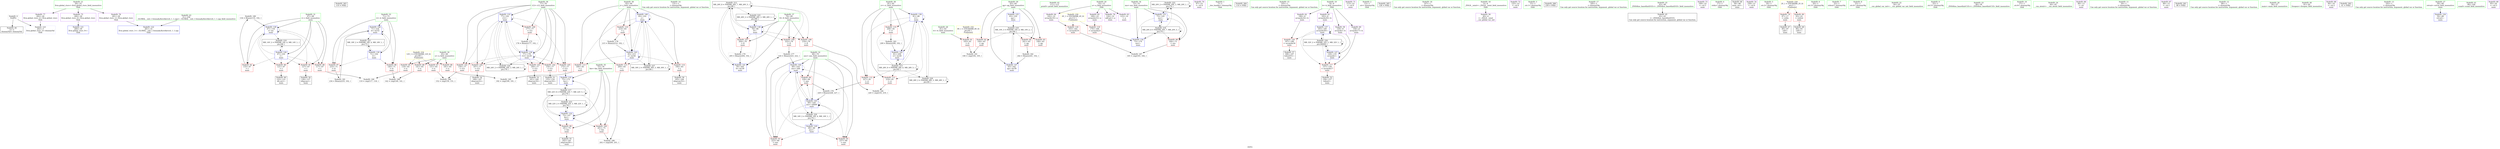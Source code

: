 digraph "SVFG" {
	label="SVFG";

	Node0x559deca262d0 [shape=record,color=grey,label="{NodeID: 0\nNullPtr}"];
	Node0x559deca262d0 -> Node0x559deca45d30[style=solid];
	Node0x559deca262d0 -> Node0x559deca4be90[style=solid];
	Node0x559deca71070 [shape=record,color=black,label="{NodeID: 263\n110 = PHI()\n}"];
	Node0x559deca4eef0 [shape=record,color=grey,label="{NodeID: 180\n134 = Binary(133, 102, )\n}"];
	Node0x559deca4eef0 -> Node0x559deca4c2d0[style=solid];
	Node0x559deca46140 [shape=record,color=red,label="{NodeID: 97\n233\<--71\n\<--it\nmain\n}"];
	Node0x559deca46140 -> Node0x559deca4f070[style=solid];
	Node0x559deca27c30 [shape=record,color=green,label="{NodeID: 14\n131\<--1\n\<--dummyObj\nCan only get source location for instruction, argument, global var or function.}"];
	Node0x559deca46ca0 [shape=record,color=red,label="{NodeID: 111\n219\<--81\n\<--rr\nmain\n}"];
	Node0x559deca46ca0 -> Node0x559deca4f4f0[style=solid];
	Node0x559deca450b0 [shape=record,color=green,label="{NodeID: 28\n61\<--62\ntt\<--tt_field_insensitive\nmain\n}"];
	Node0x559deca450b0 -> Node0x559deca48bf0[style=solid];
	Node0x559deca4c060 [shape=record,color=blue,label="{NodeID: 125\n63\<--102\nqq\<--\nmain\n}"];
	Node0x559deca4c060 -> Node0x559deca5f390[style=dashed];
	Node0x559deca45b90 [shape=record,color=green,label="{NodeID: 42\n111\<--112\nprintf\<--printf_field_insensitive\n}"];
	Node0x559deca60790 [shape=record,color=black,label="{NodeID: 222\nMR_20V_2 = PHI(MR_20V_3, MR_20V_1, )\npts\{74 \}\n}"];
	Node0x559deca60790 -> Node0x559deca4c540[style=dashed];
	Node0x559deca60790 -> Node0x559deca60790[style=dashed];
	Node0x559deca4cbc0 [shape=record,color=blue,label="{NodeID: 139\n81\<--86\nrr\<--\nmain\n}"];
	Node0x559deca4cbc0 -> Node0x559deca46bd0[style=dashed];
	Node0x559deca4cbc0 -> Node0x559deca46ca0[style=dashed];
	Node0x559deca4cbc0 -> Node0x559deca46d70[style=dashed];
	Node0x559deca4cbc0 -> Node0x559deca4cbc0[style=dashed];
	Node0x559deca4cbc0 -> Node0x559deca4ce30[style=dashed];
	Node0x559deca4cbc0 -> Node0x559deca5d690[style=dashed];
	Node0x559deca4cbc0 -> Node0x559deca61b90[style=dashed];
	Node0x559deca47710 [shape=record,color=black,label="{NodeID: 56\n195\<--194\nidxprom33\<--\nmain\n}"];
	Node0x559deca48270 [shape=record,color=purple,label="{NodeID: 70\n97\<--23\n\<--.str.4\nmain\n}"];
	Node0x559deca48e60 [shape=record,color=red,label="{NodeID: 84\n241\<--63\n\<--qq\nmain\n}"];
	Node0x559deca48e60 -> Node0x559deca4f1f0[style=solid];
	Node0x559deca40b10 [shape=record,color=green,label="{NodeID: 1\n7\<--1\n__dso_handle\<--dummyObj\nGlob }"];
	Node0x559deca718c0 [shape=record,color=black,label="{NodeID: 264\n114 = PHI()\n}"];
	Node0x559deca4f070 [shape=record,color=grey,label="{NodeID: 181\n234 = Binary(233, 102, )\n}"];
	Node0x559deca4f070 -> Node0x559deca4d170[style=solid];
	Node0x559deca46210 [shape=record,color=red,label="{NodeID: 98\n164\<--73\n\<--mn\nmain\n}"];
	Node0x559deca46210 -> Node0x559deca4f970[style=solid];
	Node0x559deca27d00 [shape=record,color=green,label="{NodeID: 15\n145\<--1\n\<--dummyObj\nCan only get source location for instruction, argument, global var or function.}"];
	Node0x559deca46d70 [shape=record,color=red,label="{NodeID: 112\n227\<--81\n\<--rr\nmain\n}"];
	Node0x559deca46d70 -> Node0x559deca4e8f0[style=solid];
	Node0x559deca45140 [shape=record,color=green,label="{NodeID: 29\n63\<--64\nqq\<--qq_field_insensitive\nmain\n}"];
	Node0x559deca45140 -> Node0x559deca48cc0[style=solid];
	Node0x559deca45140 -> Node0x559deca48d90[style=solid];
	Node0x559deca45140 -> Node0x559deca48e60[style=solid];
	Node0x559deca45140 -> Node0x559deca4c060[style=solid];
	Node0x559deca45140 -> Node0x559deca4d240[style=solid];
	Node0x559deca4c130 [shape=record,color=blue,label="{NodeID: 126\n67\<--102\ni\<--\nmain\n}"];
	Node0x559deca4c130 -> Node0x559deca49270[style=dashed];
	Node0x559deca4c130 -> Node0x559deca49340[style=dashed];
	Node0x559deca4c130 -> Node0x559deca49410[style=dashed];
	Node0x559deca4c130 -> Node0x559deca494e0[style=dashed];
	Node0x559deca4c130 -> Node0x559deca4c2d0[style=dashed];
	Node0x559deca4c130 -> Node0x559deca5f890[style=dashed];
	Node0x559deca45c60 [shape=record,color=green,label="{NodeID: 43\n31\<--256\n_GLOBAL__sub_I_Gennady.Korotkevich_1_1.cpp\<--_GLOBAL__sub_I_Gennady.Korotkevich_1_1.cpp_field_insensitive\n}"];
	Node0x559deca45c60 -> Node0x559deca4bd90[style=solid];
	Node0x559deca60c90 [shape=record,color=black,label="{NodeID: 223\nMR_22V_2 = PHI(MR_22V_3, MR_22V_1, )\npts\{76 \}\n}"];
	Node0x559deca60c90 -> Node0x559deca4c610[style=dashed];
	Node0x559deca60c90 -> Node0x559deca60c90[style=dashed];
	Node0x559deca4cc90 [shape=record,color=blue,label="{NodeID: 140\n83\<--102\nj\<--\nmain\n}"];
	Node0x559deca4cc90 -> Node0x559deca46e40[style=dashed];
	Node0x559deca4cc90 -> Node0x559deca46f10[style=dashed];
	Node0x559deca4cc90 -> Node0x559deca46fe0[style=dashed];
	Node0x559deca4cc90 -> Node0x559deca4b880[style=dashed];
	Node0x559deca4cc90 -> Node0x559deca4cc90[style=dashed];
	Node0x559deca4cc90 -> Node0x559deca4cf00[style=dashed];
	Node0x559deca4cc90 -> Node0x559deca62090[style=dashed];
	Node0x559deca477e0 [shape=record,color=black,label="{NodeID: 57\n198\<--197\ntobool35\<--\nmain\n}"];
	Node0x559deca48340 [shape=record,color=purple,label="{NodeID: 71\n113\<--23\n\<--.str.4\nmain\n}"];
	Node0x559deca48f30 [shape=record,color=red,label="{NodeID: 85\n118\<--65\n\<--n\nmain\n}"];
	Node0x559deca48f30 -> Node0x559deca4fdf0[style=solid];
	Node0x559deca27130 [shape=record,color=green,label="{NodeID: 2\n13\<--1\n.str\<--dummyObj\nGlob }"];
	Node0x559deca719c0 [shape=record,color=black,label="{NodeID: 265\n126 = PHI()\n}"];
	Node0x559deca4f1f0 [shape=record,color=grey,label="{NodeID: 182\n242 = Binary(241, 102, )\n}"];
	Node0x559deca4f1f0 -> Node0x559deca4d240[style=solid];
	Node0x559deca462e0 [shape=record,color=red,label="{NodeID: 99\n181\<--75\n\<--km\nmain\n}"];
	Node0x559deca462e0 -> Node0x559deca47640[style=solid];
	Node0x559deca27dd0 [shape=record,color=green,label="{NodeID: 16\n147\<--1\n\<--dummyObj\nCan only get source location for instruction, argument, global var or function.}"];
	Node0x559deca46e40 [shape=record,color=red,label="{NodeID: 113\n190\<--83\n\<--j\nmain\n}"];
	Node0x559deca46e40 -> Node0x559deca4f670[style=solid];
	Node0x559deca451d0 [shape=record,color=green,label="{NodeID: 30\n65\<--66\nn\<--n_field_insensitive\nmain\n}"];
	Node0x559deca451d0 -> Node0x559deca48f30[style=solid];
	Node0x559deca451d0 -> Node0x559deca49000[style=solid];
	Node0x559deca451d0 -> Node0x559deca490d0[style=solid];
	Node0x559deca451d0 -> Node0x559deca491a0[style=solid];
	Node0x559deca4c200 [shape=record,color=blue,label="{NodeID: 127\n129\<--131\narrayidx\<--\nmain\n}"];
	Node0x559deca4c200 -> Node0x559deca4b950[style=dashed];
	Node0x559deca4c200 -> Node0x559deca4c200[style=dashed];
	Node0x559deca4c200 -> Node0x559deca4ca20[style=dashed];
	Node0x559deca4c200 -> Node0x559deca62590[style=dashed];
	Node0x559deca45d30 [shape=record,color=black,label="{NodeID: 44\n2\<--3\ndummyVal\<--dummyVal\n}"];
	Node0x559deca61190 [shape=record,color=black,label="{NodeID: 224\nMR_24V_2 = PHI(MR_24V_3, MR_24V_1, )\npts\{78 \}\n}"];
	Node0x559deca61190 -> Node0x559deca4c6e0[style=dashed];
	Node0x559deca61190 -> Node0x559deca61190[style=dashed];
	Node0x559deca4cd60 [shape=record,color=blue,label="{NodeID: 141\n79\<--205\nll\<--inc39\nmain\n}"];
	Node0x559deca4cd60 -> Node0x559deca5d190[style=dashed];
	Node0x559deca478b0 [shape=record,color=purple,label="{NodeID: 58\n40\<--4\n\<--_ZStL8__ioinit\n__cxx_global_var_init\n}"];
	Node0x559deca48410 [shape=record,color=purple,label="{NodeID: 72\n125\<--23\n\<--.str.4\nmain\n}"];
	Node0x559deca49000 [shape=record,color=red,label="{NodeID: 86\n141\<--65\n\<--n\nmain\n}"];
	Node0x559deca49000 -> Node0x559deca4f7f0[style=solid];
	Node0x559deca253e0 [shape=record,color=green,label="{NodeID: 3\n15\<--1\n.str.1\<--dummyObj\nGlob }"];
	Node0x559deca71ac0 [shape=record,color=black,label="{NodeID: 266\n239 = PHI()\n}"];
	Node0x559deca4f370 [shape=record,color=grey,label="{NodeID: 183\n209 = Binary(208, 102, )\n}"];
	Node0x559deca4f370 -> Node0x559deca4ce30[style=solid];
	Node0x559deca463b0 [shape=record,color=red,label="{NodeID: 100\n201\<--75\n\<--km\nmain\n}"];
	Node0x559deca463b0 -> Node0x559deca4fc70[style=solid];
	Node0x559deca28060 [shape=record,color=green,label="{NodeID: 17\n185\<--1\n\<--dummyObj\nCan only get source location for instruction, argument, global var or function.}"];
	Node0x559deca46f10 [shape=record,color=red,label="{NodeID: 114\n194\<--83\n\<--j\nmain\n}"];
	Node0x559deca46f10 -> Node0x559deca47710[style=solid];
	Node0x559deca452a0 [shape=record,color=green,label="{NodeID: 31\n67\<--68\ni\<--i_field_insensitive\nmain\n}"];
	Node0x559deca452a0 -> Node0x559deca49270[style=solid];
	Node0x559deca452a0 -> Node0x559deca49340[style=solid];
	Node0x559deca452a0 -> Node0x559deca49410[style=solid];
	Node0x559deca452a0 -> Node0x559deca494e0[style=solid];
	Node0x559deca452a0 -> Node0x559deca4c130[style=solid];
	Node0x559deca452a0 -> Node0x559deca4c2d0[style=solid];
	Node0x559deca4c2d0 [shape=record,color=blue,label="{NodeID: 128\n67\<--134\ni\<--inc\nmain\n}"];
	Node0x559deca4c2d0 -> Node0x559deca49270[style=dashed];
	Node0x559deca4c2d0 -> Node0x559deca49340[style=dashed];
	Node0x559deca4c2d0 -> Node0x559deca49410[style=dashed];
	Node0x559deca4c2d0 -> Node0x559deca494e0[style=dashed];
	Node0x559deca4c2d0 -> Node0x559deca4c2d0[style=dashed];
	Node0x559deca4c2d0 -> Node0x559deca5f890[style=dashed];
	Node0x559deca45e00 [shape=record,color=black,label="{NodeID: 45\n42\<--43\n\<--_ZNSt8ios_base4InitD1Ev\nCan only get source location for instruction, argument, global var or function.}"];
	Node0x559deca61690 [shape=record,color=black,label="{NodeID: 225\nMR_26V_2 = PHI(MR_26V_3, MR_26V_1, )\npts\{80 \}\n}"];
	Node0x559deca61690 -> Node0x559deca4caf0[style=dashed];
	Node0x559deca61690 -> Node0x559deca61690[style=dashed];
	Node0x559deca4ce30 [shape=record,color=blue,label="{NodeID: 142\n81\<--209\nrr\<--inc40\nmain\n}"];
	Node0x559deca4ce30 -> Node0x559deca5d690[style=dashed];
	Node0x559deca47980 [shape=record,color=purple,label="{NodeID: 59\n129\<--8\narrayidx\<--b\nmain\n}"];
	Node0x559deca47980 -> Node0x559deca4c200[style=solid];
	Node0x559deca484e0 [shape=record,color=purple,label="{NodeID: 73\n109\<--25\n\<--.str.5\nmain\n}"];
	Node0x559deca490d0 [shape=record,color=red,label="{NodeID: 87\n151\<--65\n\<--n\nmain\n}"];
	Node0x559deca490d0 -> Node0x559deca4faf0[style=solid];
	Node0x559deca27f10 [shape=record,color=green,label="{NodeID: 4\n17\<--1\nstdin\<--dummyObj\nGlob }"];
	Node0x559deca4f4f0 [shape=record,color=grey,label="{NodeID: 184\n220 = cmp(218, 219, )\n}"];
	Node0x559deca46480 [shape=record,color=red,label="{NodeID: 101\n150\<--77\n\<--i12\nmain\n}"];
	Node0x559deca46480 -> Node0x559deca4faf0[style=solid];
	Node0x559deca28130 [shape=record,color=green,label="{NodeID: 18\n4\<--6\n_ZStL8__ioinit\<--_ZStL8__ioinit_field_insensitive\nGlob }"];
	Node0x559deca28130 -> Node0x559deca478b0[style=solid];
	Node0x559deca46fe0 [shape=record,color=red,label="{NodeID: 115\n200\<--83\n\<--j\nmain\n}"];
	Node0x559deca46fe0 -> Node0x559deca4fc70[style=solid];
	Node0x559deca45370 [shape=record,color=green,label="{NodeID: 32\n69\<--70\nans\<--ans_field_insensitive\nmain\n}"];
	Node0x559deca45370 -> Node0x559deca495b0[style=solid];
	Node0x559deca45370 -> Node0x559deca49680[style=solid];
	Node0x559deca45370 -> Node0x559deca49750[style=solid];
	Node0x559deca45370 -> Node0x559deca4c3a0[style=solid];
	Node0x559deca45370 -> Node0x559deca4cfd0[style=solid];
	Node0x559deca45370 -> Node0x559deca4d0a0[style=solid];
	Node0x559deca5d190 [shape=record,color=black,label="{NodeID: 212\nMR_26V_8 = PHI(MR_26V_7, MR_26V_5, )\npts\{80 \}\n}"];
	Node0x559deca5d190 -> Node0x559deca46960[style=dashed];
	Node0x559deca5d190 -> Node0x559deca46a30[style=dashed];
	Node0x559deca5d190 -> Node0x559deca46b00[style=dashed];
	Node0x559deca5d190 -> Node0x559deca4caf0[style=dashed];
	Node0x559deca5d190 -> Node0x559deca4cd60[style=dashed];
	Node0x559deca5d190 -> Node0x559deca5d190[style=dashed];
	Node0x559deca5d190 -> Node0x559deca61690[style=dashed];
	Node0x559deca4c3a0 [shape=record,color=blue,label="{NodeID: 129\n69\<--86\nans\<--\nmain\n}"];
	Node0x559deca4c3a0 -> Node0x559deca495b0[style=dashed];
	Node0x559deca4c3a0 -> Node0x559deca49680[style=dashed];
	Node0x559deca4c3a0 -> Node0x559deca49750[style=dashed];
	Node0x559deca4c3a0 -> Node0x559deca4cfd0[style=dashed];
	Node0x559deca4c3a0 -> Node0x559deca4d0a0[style=dashed];
	Node0x559deca4c3a0 -> Node0x559deca5fd90[style=dashed];
	Node0x559deca45ed0 [shape=record,color=black,label="{NodeID: 46\n58\<--86\nmain_ret\<--\nmain\n}"];
	Node0x559deca61b90 [shape=record,color=black,label="{NodeID: 226\nMR_28V_2 = PHI(MR_28V_3, MR_28V_1, )\npts\{82 \}\n}"];
	Node0x559deca61b90 -> Node0x559deca4cbc0[style=dashed];
	Node0x559deca61b90 -> Node0x559deca61b90[style=dashed];
	Node0x559deca4cf00 [shape=record,color=blue,label="{NodeID: 143\n83\<--215\nj\<--inc44\nmain\n}"];
	Node0x559deca4cf00 -> Node0x559deca46e40[style=dashed];
	Node0x559deca4cf00 -> Node0x559deca46f10[style=dashed];
	Node0x559deca4cf00 -> Node0x559deca46fe0[style=dashed];
	Node0x559deca4cf00 -> Node0x559deca4b880[style=dashed];
	Node0x559deca4cf00 -> Node0x559deca4cc90[style=dashed];
	Node0x559deca4cf00 -> Node0x559deca4cf00[style=dashed];
	Node0x559deca4cf00 -> Node0x559deca62090[style=dashed];
	Node0x559deca47a50 [shape=record,color=purple,label="{NodeID: 60\n156\<--8\narrayidx17\<--b\nmain\n}"];
	Node0x559deca47a50 -> Node0x559deca4b950[style=solid];
	Node0x559deca485b0 [shape=record,color=purple,label="{NodeID: 74\n238\<--27\n\<--.str.6\nmain\n}"];
	Node0x559deca491a0 [shape=record,color=red,label="{NodeID: 88\n191\<--65\n\<--n\nmain\n}"];
	Node0x559deca491a0 -> Node0x559deca4f670[style=solid];
	Node0x559deca28850 [shape=record,color=green,label="{NodeID: 5\n18\<--1\n.str.2\<--dummyObj\nGlob }"];
	Node0x559deca4f670 [shape=record,color=grey,label="{NodeID: 185\n192 = cmp(190, 191, )\n}"];
	Node0x559deca46550 [shape=record,color=red,label="{NodeID: 102\n154\<--77\n\<--i12\nmain\n}"];
	Node0x559deca46550 -> Node0x559deca47300[style=solid];
	Node0x559deca28200 [shape=record,color=green,label="{NodeID: 19\n8\<--9\nb\<--b_field_insensitive\nGlob }"];
	Node0x559deca28200 -> Node0x559deca47980[style=solid];
	Node0x559deca28200 -> Node0x559deca47a50[style=solid];
	Node0x559deca28200 -> Node0x559deca47b20[style=solid];
	Node0x559deca28200 -> Node0x559deca47bf0[style=solid];
	Node0x559deca4b880 [shape=record,color=red,label="{NodeID: 116\n214\<--83\n\<--j\nmain\n}"];
	Node0x559deca4b880 -> Node0x559deca4ebf0[style=solid];
	Node0x559deca45440 [shape=record,color=green,label="{NodeID: 33\n71\<--72\nit\<--it_field_insensitive\nmain\n}"];
	Node0x559deca45440 -> Node0x559deca46070[style=solid];
	Node0x559deca45440 -> Node0x559deca46140[style=solid];
	Node0x559deca45440 -> Node0x559deca4c470[style=solid];
	Node0x559deca45440 -> Node0x559deca4d170[style=solid];
	Node0x559deca5d690 [shape=record,color=black,label="{NodeID: 213\nMR_28V_8 = PHI(MR_28V_6, MR_28V_5, )\npts\{82 \}\n}"];
	Node0x559deca5d690 -> Node0x559deca46bd0[style=dashed];
	Node0x559deca5d690 -> Node0x559deca46ca0[style=dashed];
	Node0x559deca5d690 -> Node0x559deca46d70[style=dashed];
	Node0x559deca5d690 -> Node0x559deca4cbc0[style=dashed];
	Node0x559deca5d690 -> Node0x559deca4ce30[style=dashed];
	Node0x559deca5d690 -> Node0x559deca5d690[style=dashed];
	Node0x559deca5d690 -> Node0x559deca61b90[style=dashed];
	Node0x559deca4c470 [shape=record,color=blue,label="{NodeID: 130\n71\<--102\nit\<--\nmain\n}"];
	Node0x559deca4c470 -> Node0x559deca46070[style=dashed];
	Node0x559deca4c470 -> Node0x559deca46140[style=dashed];
	Node0x559deca4c470 -> Node0x559deca4d170[style=dashed];
	Node0x559deca4c470 -> Node0x559deca60290[style=dashed];
	Node0x559deca45fa0 [shape=record,color=black,label="{NodeID: 47\n90\<--87\ncall\<--\nmain\n}"];
	Node0x559deca62090 [shape=record,color=black,label="{NodeID: 227\nMR_30V_2 = PHI(MR_30V_3, MR_30V_1, )\npts\{84 \}\n}"];
	Node0x559deca62090 -> Node0x559deca4cc90[style=dashed];
	Node0x559deca62090 -> Node0x559deca62090[style=dashed];
	Node0x559deca4cfd0 [shape=record,color=blue,label="{NodeID: 144\n69\<--224\nans\<--add\nmain\n}"];
	Node0x559deca4cfd0 -> Node0x559deca495b0[style=dashed];
	Node0x559deca4cfd0 -> Node0x559deca49680[style=dashed];
	Node0x559deca4cfd0 -> Node0x559deca49750[style=dashed];
	Node0x559deca4cfd0 -> Node0x559deca4cfd0[style=dashed];
	Node0x559deca4cfd0 -> Node0x559deca4d0a0[style=dashed];
	Node0x559deca4cfd0 -> Node0x559deca5fd90[style=dashed];
	Node0x559deca47b20 [shape=record,color=purple,label="{NodeID: 61\n183\<--8\narrayidx29\<--b\nmain\n}"];
	Node0x559deca47b20 -> Node0x559deca4ca20[style=solid];
	Node0x559deca48680 [shape=record,color=purple,label="{NodeID: 75\n260\<--29\nllvm.global_ctors_0\<--llvm.global_ctors\nGlob }"];
	Node0x559deca48680 -> Node0x559deca4bc90[style=solid];
	Node0x559deca49270 [shape=record,color=red,label="{NodeID: 89\n117\<--67\n\<--i\nmain\n}"];
	Node0x559deca49270 -> Node0x559deca4fdf0[style=solid];
	Node0x559deca26750 [shape=record,color=green,label="{NodeID: 6\n20\<--1\n.str.3\<--dummyObj\nGlob }"];
	Node0x559deca4f7f0 [shape=record,color=grey,label="{NodeID: 186\n142 = cmp(140, 141, )\n}"];
	Node0x559deca46620 [shape=record,color=red,label="{NodeID: 103\n160\<--77\n\<--i12\nmain\n}"];
	Node0x559deca46620 -> Node0x559deca474a0[style=solid];
	Node0x559deca282d0 [shape=record,color=green,label="{NodeID: 20\n10\<--12\na\<--a_field_insensitive\nGlob }"];
	Node0x559deca282d0 -> Node0x559deca47cc0[style=solid];
	Node0x559deca282d0 -> Node0x559deca47d90[style=solid];
	Node0x559deca282d0 -> Node0x559deca47e60[style=solid];
	Node0x559deca282d0 -> Node0x559deca48980[style=solid];
	Node0x559deca4b950 [shape=record,color=red,label="{NodeID: 117\n157\<--156\n\<--arrayidx17\nmain\n}"];
	Node0x559deca4b950 -> Node0x559deca473d0[style=solid];
	Node0x559deca45510 [shape=record,color=green,label="{NodeID: 34\n73\<--74\nmn\<--mn_field_insensitive\nmain\n}"];
	Node0x559deca45510 -> Node0x559deca46210[style=solid];
	Node0x559deca45510 -> Node0x559deca4c540[style=solid];
	Node0x559deca45510 -> Node0x559deca4c7b0[style=solid];
	Node0x559deca4c540 [shape=record,color=blue,label="{NodeID: 131\n73\<--145\nmn\<--\nmain\n}"];
	Node0x559deca4c540 -> Node0x559deca46210[style=dashed];
	Node0x559deca4c540 -> Node0x559deca4c540[style=dashed];
	Node0x559deca4c540 -> Node0x559deca4c7b0[style=dashed];
	Node0x559deca4c540 -> Node0x559deca5eda0[style=dashed];
	Node0x559deca4c540 -> Node0x559deca60790[style=dashed];
	Node0x559deca47090 [shape=record,color=black,label="{NodeID: 48\n96\<--93\ncall1\<--\nmain\n}"];
	Node0x559deca62590 [shape=record,color=black,label="{NodeID: 228\nMR_32V_2 = PHI(MR_32V_5, MR_32V_1, )\npts\{90000 \}\n}"];
	Node0x559deca62590 -> Node0x559deca4b950[style=dashed];
	Node0x559deca62590 -> Node0x559deca4c200[style=dashed];
	Node0x559deca62590 -> Node0x559deca4ca20[style=dashed];
	Node0x559deca62590 -> Node0x559deca62590[style=dashed];
	Node0x559deca4d0a0 [shape=record,color=blue,label="{NodeID: 145\n69\<--229\nans\<--add49\nmain\n}"];
	Node0x559deca4d0a0 -> Node0x559deca495b0[style=dashed];
	Node0x559deca4d0a0 -> Node0x559deca49680[style=dashed];
	Node0x559deca4d0a0 -> Node0x559deca49750[style=dashed];
	Node0x559deca4d0a0 -> Node0x559deca4cfd0[style=dashed];
	Node0x559deca4d0a0 -> Node0x559deca4d0a0[style=dashed];
	Node0x559deca4d0a0 -> Node0x559deca5fd90[style=dashed];
	Node0x559deca47bf0 [shape=record,color=purple,label="{NodeID: 62\n196\<--8\narrayidx34\<--b\nmain\n}"];
	Node0x559deca47bf0 -> Node0x559deca4bbc0[style=solid];
	Node0x559deca48780 [shape=record,color=purple,label="{NodeID: 76\n261\<--29\nllvm.global_ctors_1\<--llvm.global_ctors\nGlob }"];
	Node0x559deca48780 -> Node0x559deca4bd90[style=solid];
	Node0x559deca49340 [shape=record,color=red,label="{NodeID: 90\n121\<--67\n\<--i\nmain\n}"];
	Node0x559deca49340 -> Node0x559deca47160[style=solid];
	Node0x559deca267e0 [shape=record,color=green,label="{NodeID: 7\n22\<--1\nstdout\<--dummyObj\nGlob }"];
	Node0x559deca4f970 [shape=record,color=grey,label="{NodeID: 187\n165 = cmp(163, 164, )\n}"];
	Node0x559deca466f0 [shape=record,color=red,label="{NodeID: 104\n167\<--77\n\<--i12\nmain\n}"];
	Node0x559deca466f0 -> Node0x559deca47570[style=solid];
	Node0x559deca283a0 [shape=record,color=green,label="{NodeID: 21\n29\<--33\nllvm.global_ctors\<--llvm.global_ctors_field_insensitive\nGlob }"];
	Node0x559deca283a0 -> Node0x559deca48680[style=solid];
	Node0x559deca283a0 -> Node0x559deca48780[style=solid];
	Node0x559deca283a0 -> Node0x559deca48880[style=solid];
	Node0x559deca4ba20 [shape=record,color=red,label="{NodeID: 118\n163\<--162\n\<--arrayidx19\nmain\n}"];
	Node0x559deca4ba20 -> Node0x559deca4f970[style=solid];
	Node0x559deca455e0 [shape=record,color=green,label="{NodeID: 35\n75\<--76\nkm\<--km_field_insensitive\nmain\n}"];
	Node0x559deca455e0 -> Node0x559deca462e0[style=solid];
	Node0x559deca455e0 -> Node0x559deca463b0[style=solid];
	Node0x559deca455e0 -> Node0x559deca4c610[style=solid];
	Node0x559deca455e0 -> Node0x559deca4c880[style=solid];
	Node0x559deca4c610 [shape=record,color=blue,label="{NodeID: 132\n75\<--147\nkm\<--\nmain\n}"];
	Node0x559deca4c610 -> Node0x559deca462e0[style=dashed];
	Node0x559deca4c610 -> Node0x559deca463b0[style=dashed];
	Node0x559deca4c610 -> Node0x559deca4c610[style=dashed];
	Node0x559deca4c610 -> Node0x559deca4c880[style=dashed];
	Node0x559deca4c610 -> Node0x559deca5ee90[style=dashed];
	Node0x559deca4c610 -> Node0x559deca60c90[style=dashed];
	Node0x559deca47160 [shape=record,color=black,label="{NodeID: 49\n122\<--121\nidx.ext\<--\nmain\n}"];
	Node0x559deca62a90 [shape=record,color=yellow,style=double,label="{NodeID: 229\n2V_1 = ENCHI(MR_2V_0)\npts\{1 \}\nFun[main]}"];
	Node0x559deca62a90 -> Node0x559deca48a50[style=dashed];
	Node0x559deca62a90 -> Node0x559deca48b20[style=dashed];
	Node0x559deca4d170 [shape=record,color=blue,label="{NodeID: 146\n71\<--234\nit\<--inc52\nmain\n}"];
	Node0x559deca4d170 -> Node0x559deca46070[style=dashed];
	Node0x559deca4d170 -> Node0x559deca46140[style=dashed];
	Node0x559deca4d170 -> Node0x559deca4d170[style=dashed];
	Node0x559deca4d170 -> Node0x559deca60290[style=dashed];
	Node0x559deca47cc0 [shape=record,color=purple,label="{NodeID: 63\n123\<--10\n\<--a\nmain\n}"];
	Node0x559deca48880 [shape=record,color=purple,label="{NodeID: 77\n262\<--29\nllvm.global_ctors_2\<--llvm.global_ctors\nGlob }"];
	Node0x559deca48880 -> Node0x559deca4be90[style=solid];
	Node0x559deca49410 [shape=record,color=red,label="{NodeID: 91\n127\<--67\n\<--i\nmain\n}"];
	Node0x559deca49410 -> Node0x559deca47230[style=solid];
	Node0x559deca264b0 [shape=record,color=green,label="{NodeID: 8\n23\<--1\n.str.4\<--dummyObj\nGlob }"];
	Node0x559deca4faf0 [shape=record,color=grey,label="{NodeID: 188\n152 = cmp(150, 151, )\n}"];
	Node0x559deca467c0 [shape=record,color=red,label="{NodeID: 105\n172\<--77\n\<--i12\nmain\n}"];
	Node0x559deca467c0 -> Node0x559deca4c880[style=solid];
	Node0x559deca27630 [shape=record,color=green,label="{NodeID: 22\n34\<--35\n__cxx_global_var_init\<--__cxx_global_var_init_field_insensitive\n}"];
	Node0x559deca4baf0 [shape=record,color=red,label="{NodeID: 119\n170\<--169\n\<--arrayidx23\nmain\n}"];
	Node0x559deca4baf0 -> Node0x559deca4c7b0[style=solid];
	Node0x559deca456b0 [shape=record,color=green,label="{NodeID: 36\n77\<--78\ni12\<--i12_field_insensitive\nmain\n}"];
	Node0x559deca456b0 -> Node0x559deca46480[style=solid];
	Node0x559deca456b0 -> Node0x559deca46550[style=solid];
	Node0x559deca456b0 -> Node0x559deca46620[style=solid];
	Node0x559deca456b0 -> Node0x559deca466f0[style=solid];
	Node0x559deca456b0 -> Node0x559deca467c0[style=solid];
	Node0x559deca456b0 -> Node0x559deca46890[style=solid];
	Node0x559deca456b0 -> Node0x559deca4c6e0[style=solid];
	Node0x559deca456b0 -> Node0x559deca4c950[style=solid];
	Node0x559deca5eda0 [shape=record,color=black,label="{NodeID: 216\nMR_20V_8 = PHI(MR_20V_7, MR_20V_5, )\npts\{74 \}\n}"];
	Node0x559deca5eda0 -> Node0x559deca46210[style=dashed];
	Node0x559deca5eda0 -> Node0x559deca4c540[style=dashed];
	Node0x559deca5eda0 -> Node0x559deca4c7b0[style=dashed];
	Node0x559deca5eda0 -> Node0x559deca5eda0[style=dashed];
	Node0x559deca5eda0 -> Node0x559deca60790[style=dashed];
	Node0x559deca4c6e0 [shape=record,color=blue,label="{NodeID: 133\n77\<--102\ni12\<--\nmain\n}"];
	Node0x559deca4c6e0 -> Node0x559deca46480[style=dashed];
	Node0x559deca4c6e0 -> Node0x559deca46550[style=dashed];
	Node0x559deca4c6e0 -> Node0x559deca46620[style=dashed];
	Node0x559deca4c6e0 -> Node0x559deca466f0[style=dashed];
	Node0x559deca4c6e0 -> Node0x559deca467c0[style=dashed];
	Node0x559deca4c6e0 -> Node0x559deca46890[style=dashed];
	Node0x559deca4c6e0 -> Node0x559deca4c6e0[style=dashed];
	Node0x559deca4c6e0 -> Node0x559deca4c950[style=dashed];
	Node0x559deca4c6e0 -> Node0x559deca61190[style=dashed];
	Node0x559deca47230 [shape=record,color=black,label="{NodeID: 50\n128\<--127\nidxprom\<--\nmain\n}"];
	Node0x559deca635b0 [shape=record,color=yellow,style=double,label="{NodeID: 230\n4V_1 = ENCHI(MR_4V_0)\npts\{12 \}\nFun[main]}"];
	Node0x559deca635b0 -> Node0x559deca4ba20[style=dashed];
	Node0x559deca635b0 -> Node0x559deca4baf0[style=dashed];
	Node0x559deca4d240 [shape=record,color=blue,label="{NodeID: 147\n63\<--242\nqq\<--inc56\nmain\n}"];
	Node0x559deca4d240 -> Node0x559deca5f390[style=dashed];
	Node0x559deca47d90 [shape=record,color=purple,label="{NodeID: 64\n162\<--10\narrayidx19\<--a\nmain\n}"];
	Node0x559deca47d90 -> Node0x559deca4ba20[style=solid];
	Node0x559deca48980 [shape=record,color=purple,label="{NodeID: 78\n124\<--10\nadd.ptr\<--a\nmain\n}"];
	Node0x559deca4e770 [shape=record,color=grey,label="{NodeID: 175\n178 = Binary(177, 102, )\n}"];
	Node0x559deca4e770 -> Node0x559deca4c950[style=solid];
	Node0x559deca494e0 [shape=record,color=red,label="{NodeID: 92\n133\<--67\n\<--i\nmain\n}"];
	Node0x559deca494e0 -> Node0x559deca4eef0[style=solid];
	Node0x559deca26540 [shape=record,color=green,label="{NodeID: 9\n25\<--1\n.str.5\<--dummyObj\nGlob }"];
	Node0x559deca4fc70 [shape=record,color=grey,label="{NodeID: 189\n202 = cmp(200, 201, )\n}"];
	Node0x559deca46890 [shape=record,color=red,label="{NodeID: 106\n177\<--77\n\<--i12\nmain\n}"];
	Node0x559deca46890 -> Node0x559deca4e770[style=solid];
	Node0x559deca27700 [shape=record,color=green,label="{NodeID: 23\n38\<--39\n_ZNSt8ios_base4InitC1Ev\<--_ZNSt8ios_base4InitC1Ev_field_insensitive\n}"];
	Node0x559deca4bbc0 [shape=record,color=red,label="{NodeID: 120\n197\<--196\n\<--arrayidx34\nmain\n}"];
	Node0x559deca4bbc0 -> Node0x559deca477e0[style=solid];
	Node0x559deca45780 [shape=record,color=green,label="{NodeID: 37\n79\<--80\nll\<--ll_field_insensitive\nmain\n}"];
	Node0x559deca45780 -> Node0x559deca46960[style=solid];
	Node0x559deca45780 -> Node0x559deca46a30[style=solid];
	Node0x559deca45780 -> Node0x559deca46b00[style=solid];
	Node0x559deca45780 -> Node0x559deca4caf0[style=solid];
	Node0x559deca45780 -> Node0x559deca4cd60[style=solid];
	Node0x559deca5ee90 [shape=record,color=black,label="{NodeID: 217\nMR_22V_8 = PHI(MR_22V_7, MR_22V_5, )\npts\{76 \}\n}"];
	Node0x559deca5ee90 -> Node0x559deca462e0[style=dashed];
	Node0x559deca5ee90 -> Node0x559deca463b0[style=dashed];
	Node0x559deca5ee90 -> Node0x559deca4c610[style=dashed];
	Node0x559deca5ee90 -> Node0x559deca4c880[style=dashed];
	Node0x559deca5ee90 -> Node0x559deca5ee90[style=dashed];
	Node0x559deca5ee90 -> Node0x559deca60c90[style=dashed];
	Node0x559deca4c7b0 [shape=record,color=blue,label="{NodeID: 134\n73\<--170\nmn\<--\nmain\n}"];
	Node0x559deca4c7b0 -> Node0x559deca5eda0[style=dashed];
	Node0x559deca47300 [shape=record,color=black,label="{NodeID: 51\n155\<--154\nidxprom16\<--\nmain\n}"];
	Node0x559deca47e60 [shape=record,color=purple,label="{NodeID: 65\n169\<--10\narrayidx23\<--a\nmain\n}"];
	Node0x559deca47e60 -> Node0x559deca4baf0[style=solid];
	Node0x559deca48a50 [shape=record,color=red,label="{NodeID: 79\n87\<--17\n\<--stdin\nmain\n}"];
	Node0x559deca48a50 -> Node0x559deca45fa0[style=solid];
	Node0x559deca4e8f0 [shape=record,color=grey,label="{NodeID: 176\n229 = Binary(228, 227, )\n}"];
	Node0x559deca4e8f0 -> Node0x559deca4d0a0[style=solid];
	Node0x559deca495b0 [shape=record,color=red,label="{NodeID: 93\n223\<--69\n\<--ans\nmain\n}"];
	Node0x559deca495b0 -> Node0x559deca4ea70[style=solid];
	Node0x559deca265d0 [shape=record,color=green,label="{NodeID: 10\n27\<--1\n.str.6\<--dummyObj\nGlob }"];
	Node0x559deca4fdf0 [shape=record,color=grey,label="{NodeID: 190\n119 = cmp(117, 118, )\n}"];
	Node0x559deca46960 [shape=record,color=red,label="{NodeID: 107\n204\<--79\n\<--ll\nmain\n}"];
	Node0x559deca46960 -> Node0x559deca4ed70[style=solid];
	Node0x559deca277d0 [shape=record,color=green,label="{NodeID: 24\n44\<--45\n__cxa_atexit\<--__cxa_atexit_field_insensitive\n}"];
	Node0x559deca4bc90 [shape=record,color=blue,label="{NodeID: 121\n260\<--30\nllvm.global_ctors_0\<--\nGlob }"];
	Node0x559deca45850 [shape=record,color=green,label="{NodeID: 38\n81\<--82\nrr\<--rr_field_insensitive\nmain\n}"];
	Node0x559deca45850 -> Node0x559deca46bd0[style=solid];
	Node0x559deca45850 -> Node0x559deca46ca0[style=solid];
	Node0x559deca45850 -> Node0x559deca46d70[style=solid];
	Node0x559deca45850 -> Node0x559deca4cbc0[style=solid];
	Node0x559deca45850 -> Node0x559deca4ce30[style=solid];
	Node0x559deca5f390 [shape=record,color=black,label="{NodeID: 218\nMR_10V_3 = PHI(MR_10V_4, MR_10V_2, )\npts\{64 \}\n}"];
	Node0x559deca5f390 -> Node0x559deca48cc0[style=dashed];
	Node0x559deca5f390 -> Node0x559deca48d90[style=dashed];
	Node0x559deca5f390 -> Node0x559deca48e60[style=dashed];
	Node0x559deca5f390 -> Node0x559deca4d240[style=dashed];
	Node0x559deca4c880 [shape=record,color=blue,label="{NodeID: 135\n75\<--172\nkm\<--\nmain\n}"];
	Node0x559deca4c880 -> Node0x559deca5ee90[style=dashed];
	Node0x559deca473d0 [shape=record,color=black,label="{NodeID: 52\n158\<--157\ntobool\<--\nmain\n}"];
	Node0x559deca63770 [shape=record,color=yellow,style=double,label="{NodeID: 232\n8V_1 = ENCHI(MR_8V_0)\npts\{62 \}\nFun[main]}"];
	Node0x559deca63770 -> Node0x559deca48bf0[style=dashed];
	Node0x559deca47f30 [shape=record,color=purple,label="{NodeID: 66\n88\<--13\n\<--.str\nmain\n}"];
	Node0x559deca48b20 [shape=record,color=red,label="{NodeID: 80\n93\<--22\n\<--stdout\nmain\n}"];
	Node0x559deca48b20 -> Node0x559deca47090[style=solid];
	Node0x559deca4ea70 [shape=record,color=grey,label="{NodeID: 177\n224 = Binary(223, 222, )\n}"];
	Node0x559deca4ea70 -> Node0x559deca4cfd0[style=solid];
	Node0x559deca49680 [shape=record,color=red,label="{NodeID: 94\n228\<--69\n\<--ans\nmain\n}"];
	Node0x559deca49680 -> Node0x559deca4e8f0[style=solid];
	Node0x559deca26990 [shape=record,color=green,label="{NodeID: 11\n30\<--1\n\<--dummyObj\nCan only get source location for instruction, argument, global var or function.}"];
	Node0x559deca4ff70 [shape=record,color=grey,label="{NodeID: 191\n106 = cmp(104, 105, )\n}"];
	Node0x559deca46a30 [shape=record,color=red,label="{NodeID: 108\n218\<--79\n\<--ll\nmain\n}"];
	Node0x559deca46a30 -> Node0x559deca4f4f0[style=solid];
	Node0x559deca278a0 [shape=record,color=green,label="{NodeID: 25\n43\<--49\n_ZNSt8ios_base4InitD1Ev\<--_ZNSt8ios_base4InitD1Ev_field_insensitive\n}"];
	Node0x559deca278a0 -> Node0x559deca45e00[style=solid];
	Node0x559deca4bd90 [shape=record,color=blue,label="{NodeID: 122\n261\<--31\nllvm.global_ctors_1\<--_GLOBAL__sub_I_Gennady.Korotkevich_1_1.cpp\nGlob }"];
	Node0x559deca45920 [shape=record,color=green,label="{NodeID: 39\n83\<--84\nj\<--j_field_insensitive\nmain\n}"];
	Node0x559deca45920 -> Node0x559deca46e40[style=solid];
	Node0x559deca45920 -> Node0x559deca46f10[style=solid];
	Node0x559deca45920 -> Node0x559deca46fe0[style=solid];
	Node0x559deca45920 -> Node0x559deca4b880[style=solid];
	Node0x559deca45920 -> Node0x559deca4cc90[style=solid];
	Node0x559deca45920 -> Node0x559deca4cf00[style=solid];
	Node0x559deca5f890 [shape=record,color=black,label="{NodeID: 219\nMR_14V_2 = PHI(MR_14V_4, MR_14V_1, )\npts\{68 \}\n}"];
	Node0x559deca5f890 -> Node0x559deca4c130[style=dashed];
	Node0x559deca4c950 [shape=record,color=blue,label="{NodeID: 136\n77\<--178\ni12\<--inc26\nmain\n}"];
	Node0x559deca4c950 -> Node0x559deca46480[style=dashed];
	Node0x559deca4c950 -> Node0x559deca46550[style=dashed];
	Node0x559deca4c950 -> Node0x559deca46620[style=dashed];
	Node0x559deca4c950 -> Node0x559deca466f0[style=dashed];
	Node0x559deca4c950 -> Node0x559deca467c0[style=dashed];
	Node0x559deca4c950 -> Node0x559deca46890[style=dashed];
	Node0x559deca4c950 -> Node0x559deca4c6e0[style=dashed];
	Node0x559deca4c950 -> Node0x559deca4c950[style=dashed];
	Node0x559deca4c950 -> Node0x559deca61190[style=dashed];
	Node0x559deca474a0 [shape=record,color=black,label="{NodeID: 53\n161\<--160\nidxprom18\<--\nmain\n}"];
	Node0x559deca48000 [shape=record,color=purple,label="{NodeID: 67\n89\<--15\n\<--.str.1\nmain\n}"];
	Node0x559deca48bf0 [shape=record,color=red,label="{NodeID: 81\n105\<--61\n\<--tt\nmain\n}"];
	Node0x559deca48bf0 -> Node0x559deca4ff70[style=solid];
	Node0x559dec805a80 [shape=record,color=black,label="{NodeID: 261\n98 = PHI()\n}"];
	Node0x559deca4ebf0 [shape=record,color=grey,label="{NodeID: 178\n215 = Binary(214, 102, )\n}"];
	Node0x559deca4ebf0 -> Node0x559deca4cf00[style=solid];
	Node0x559deca49750 [shape=record,color=red,label="{NodeID: 95\n237\<--69\n\<--ans\nmain\n}"];
	Node0x559deca26a60 [shape=record,color=green,label="{NodeID: 12\n86\<--1\n\<--dummyObj\nCan only get source location for instruction, argument, global var or function.}"];
	Node0x559deca46b00 [shape=record,color=red,label="{NodeID: 109\n222\<--79\n\<--ll\nmain\n}"];
	Node0x559deca46b00 -> Node0x559deca4ea70[style=solid];
	Node0x559deca27970 [shape=record,color=green,label="{NodeID: 26\n56\<--57\nmain\<--main_field_insensitive\n}"];
	Node0x559deca4be90 [shape=record,color=blue, style = dotted,label="{NodeID: 123\n262\<--3\nllvm.global_ctors_2\<--dummyVal\nGlob }"];
	Node0x559deca459f0 [shape=record,color=green,label="{NodeID: 40\n91\<--92\nfreopen\<--freopen_field_insensitive\n}"];
	Node0x559deca5fd90 [shape=record,color=black,label="{NodeID: 220\nMR_16V_2 = PHI(MR_16V_4, MR_16V_1, )\npts\{70 \}\n}"];
	Node0x559deca5fd90 -> Node0x559deca4c3a0[style=dashed];
	Node0x559deca4ca20 [shape=record,color=blue,label="{NodeID: 137\n183\<--185\narrayidx29\<--\nmain\n}"];
	Node0x559deca4ca20 -> Node0x559deca4b950[style=dashed];
	Node0x559deca4ca20 -> Node0x559deca4bbc0[style=dashed];
	Node0x559deca4ca20 -> Node0x559deca4ca20[style=dashed];
	Node0x559deca4ca20 -> Node0x559deca62590[style=dashed];
	Node0x559deca47570 [shape=record,color=black,label="{NodeID: 54\n168\<--167\nidxprom22\<--\nmain\n}"];
	Node0x559deca63930 [shape=record,color=yellow,style=double,label="{NodeID: 234\n12V_1 = ENCHI(MR_12V_0)\npts\{66 \}\nFun[main]}"];
	Node0x559deca63930 -> Node0x559deca48f30[style=dashed];
	Node0x559deca63930 -> Node0x559deca49000[style=dashed];
	Node0x559deca63930 -> Node0x559deca490d0[style=dashed];
	Node0x559deca63930 -> Node0x559deca491a0[style=dashed];
	Node0x559deca480d0 [shape=record,color=purple,label="{NodeID: 68\n94\<--18\n\<--.str.2\nmain\n}"];
	Node0x559deca48cc0 [shape=record,color=red,label="{NodeID: 82\n104\<--63\n\<--qq\nmain\n}"];
	Node0x559deca48cc0 -> Node0x559deca4ff70[style=solid];
	Node0x559deca70f70 [shape=record,color=black,label="{NodeID: 262\n41 = PHI()\n}"];
	Node0x559deca4ed70 [shape=record,color=grey,label="{NodeID: 179\n205 = Binary(204, 102, )\n}"];
	Node0x559deca4ed70 -> Node0x559deca4cd60[style=solid];
	Node0x559deca46070 [shape=record,color=red,label="{NodeID: 96\n140\<--71\n\<--it\nmain\n}"];
	Node0x559deca46070 -> Node0x559deca4f7f0[style=solid];
	Node0x559deca26b30 [shape=record,color=green,label="{NodeID: 13\n102\<--1\n\<--dummyObj\nCan only get source location for instruction, argument, global var or function.}"];
	Node0x559deca46bd0 [shape=record,color=red,label="{NodeID: 110\n208\<--81\n\<--rr\nmain\n}"];
	Node0x559deca46bd0 -> Node0x559deca4f370[style=solid];
	Node0x559deca27a40 [shape=record,color=green,label="{NodeID: 27\n59\<--60\nretval\<--retval_field_insensitive\nmain\n}"];
	Node0x559deca27a40 -> Node0x559deca4bf90[style=solid];
	Node0x559deca4bf90 [shape=record,color=blue,label="{NodeID: 124\n59\<--86\nretval\<--\nmain\n}"];
	Node0x559deca45ac0 [shape=record,color=green,label="{NodeID: 41\n99\<--100\nscanf\<--scanf_field_insensitive\n}"];
	Node0x559deca60290 [shape=record,color=black,label="{NodeID: 221\nMR_18V_2 = PHI(MR_18V_4, MR_18V_1, )\npts\{72 \}\n}"];
	Node0x559deca60290 -> Node0x559deca4c470[style=dashed];
	Node0x559deca4caf0 [shape=record,color=blue,label="{NodeID: 138\n79\<--86\nll\<--\nmain\n}"];
	Node0x559deca4caf0 -> Node0x559deca46960[style=dashed];
	Node0x559deca4caf0 -> Node0x559deca46a30[style=dashed];
	Node0x559deca4caf0 -> Node0x559deca46b00[style=dashed];
	Node0x559deca4caf0 -> Node0x559deca4caf0[style=dashed];
	Node0x559deca4caf0 -> Node0x559deca4cd60[style=dashed];
	Node0x559deca4caf0 -> Node0x559deca5d190[style=dashed];
	Node0x559deca4caf0 -> Node0x559deca61690[style=dashed];
	Node0x559deca47640 [shape=record,color=black,label="{NodeID: 55\n182\<--181\nidxprom28\<--\nmain\n}"];
	Node0x559deca481a0 [shape=record,color=purple,label="{NodeID: 69\n95\<--20\n\<--.str.3\nmain\n}"];
	Node0x559deca48d90 [shape=record,color=red,label="{NodeID: 83\n108\<--63\n\<--qq\nmain\n}"];
}
